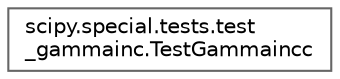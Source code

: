 digraph "Graphical Class Hierarchy"
{
 // LATEX_PDF_SIZE
  bgcolor="transparent";
  edge [fontname=Helvetica,fontsize=10,labelfontname=Helvetica,labelfontsize=10];
  node [fontname=Helvetica,fontsize=10,shape=box,height=0.2,width=0.4];
  rankdir="LR";
  Node0 [id="Node000000",label="scipy.special.tests.test\l_gammainc.TestGammaincc",height=0.2,width=0.4,color="grey40", fillcolor="white", style="filled",URL="$d3/dbf/classscipy_1_1special_1_1tests_1_1test__gammainc_1_1TestGammaincc.html",tooltip=" "];
}
